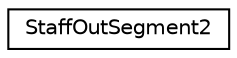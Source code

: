 digraph G
{
  edge [fontname="Helvetica",fontsize="10",labelfontname="Helvetica",labelfontsize="10"];
  node [fontname="Helvetica",fontsize="10",shape=record];
  rankdir="LR";
  Node1 [label="StaffOutSegment2",height=0.2,width=0.4,color="black", fillcolor="white", style="filled",URL="$interface_staff_out_segment2.html"];
}
